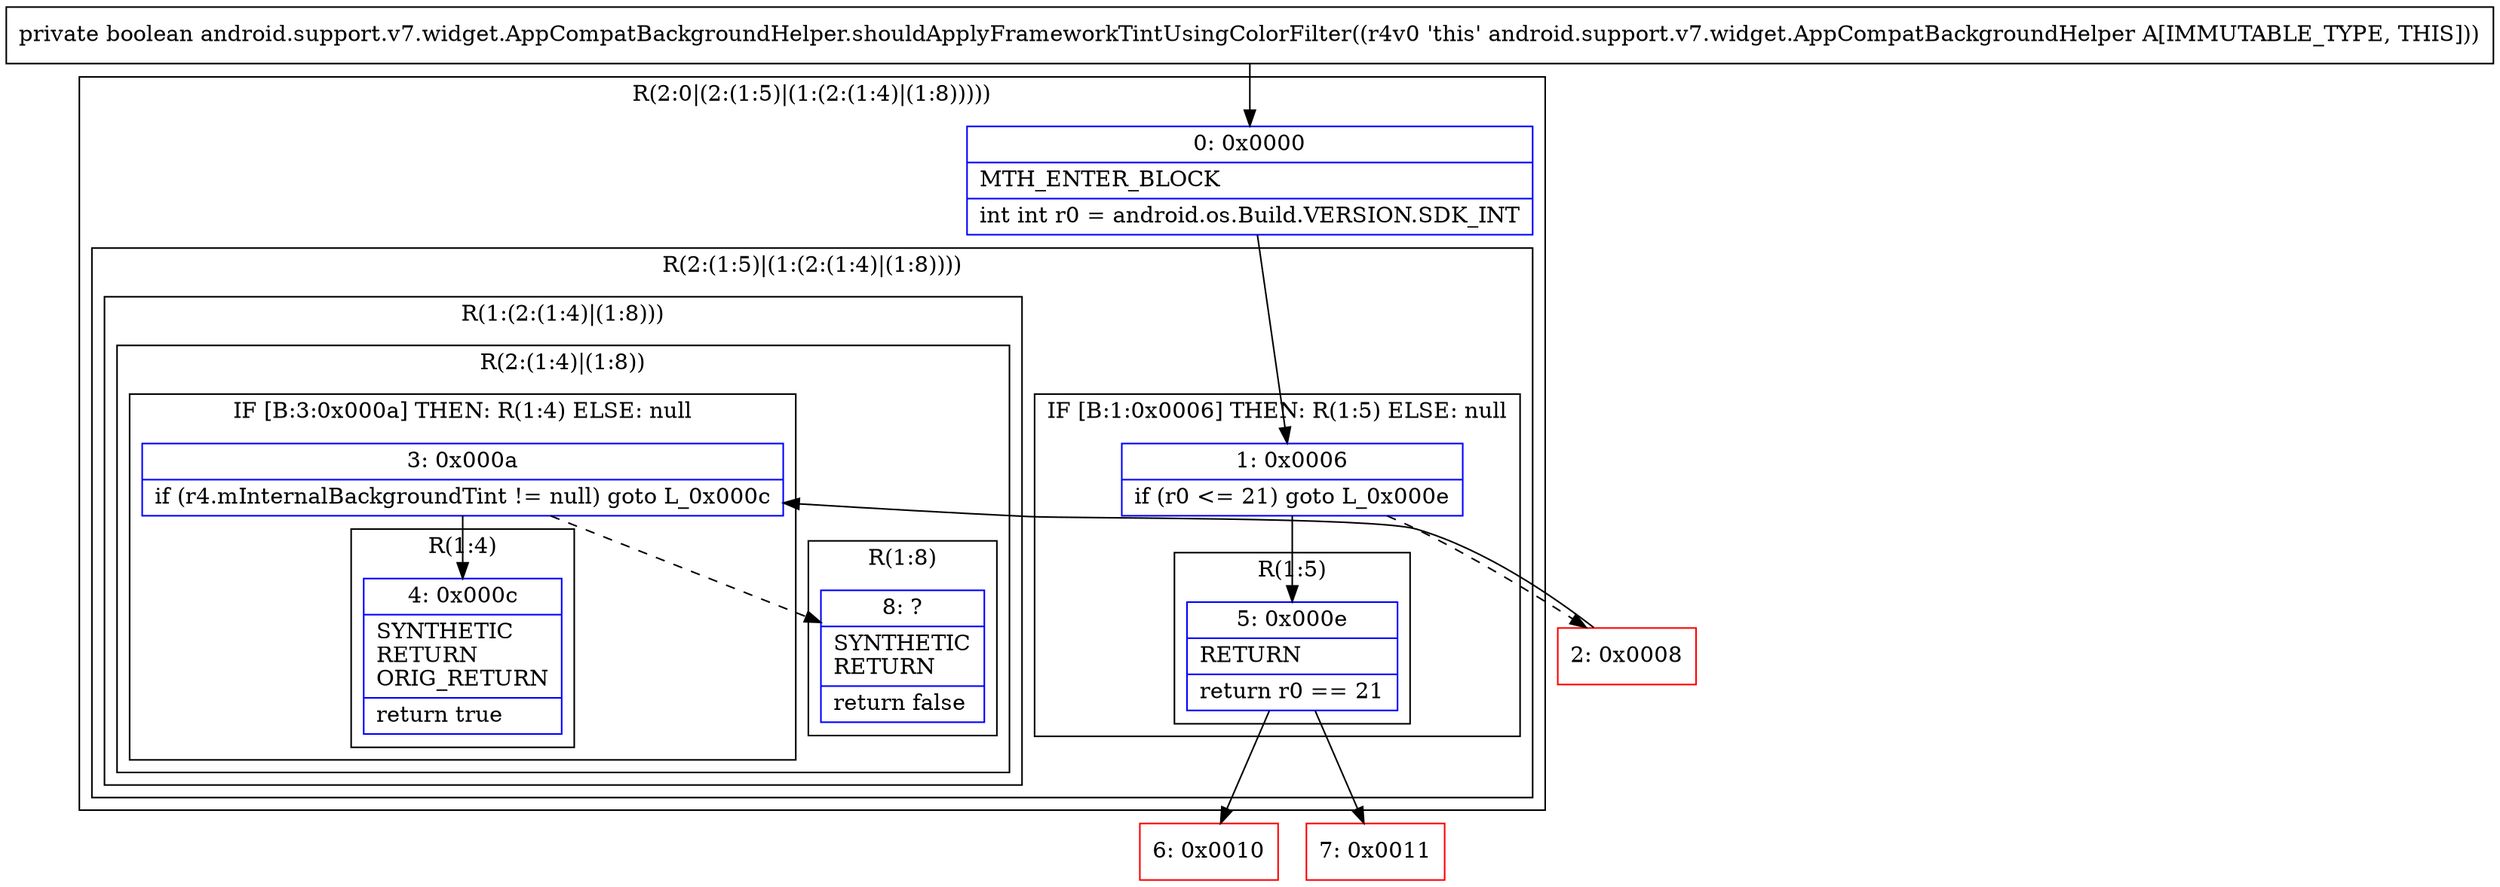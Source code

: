 digraph "CFG forandroid.support.v7.widget.AppCompatBackgroundHelper.shouldApplyFrameworkTintUsingColorFilter()Z" {
subgraph cluster_Region_363565832 {
label = "R(2:0|(2:(1:5)|(1:(2:(1:4)|(1:8)))))";
node [shape=record,color=blue];
Node_0 [shape=record,label="{0\:\ 0x0000|MTH_ENTER_BLOCK\l|int int r0 = android.os.Build.VERSION.SDK_INT\l}"];
subgraph cluster_Region_1995623952 {
label = "R(2:(1:5)|(1:(2:(1:4)|(1:8))))";
node [shape=record,color=blue];
subgraph cluster_IfRegion_1069249693 {
label = "IF [B:1:0x0006] THEN: R(1:5) ELSE: null";
node [shape=record,color=blue];
Node_1 [shape=record,label="{1\:\ 0x0006|if (r0 \<= 21) goto L_0x000e\l}"];
subgraph cluster_Region_1463485673 {
label = "R(1:5)";
node [shape=record,color=blue];
Node_5 [shape=record,label="{5\:\ 0x000e|RETURN\l|return r0 == 21\l}"];
}
}
subgraph cluster_Region_1902948835 {
label = "R(1:(2:(1:4)|(1:8)))";
node [shape=record,color=blue];
subgraph cluster_Region_679563122 {
label = "R(2:(1:4)|(1:8))";
node [shape=record,color=blue];
subgraph cluster_IfRegion_1339132915 {
label = "IF [B:3:0x000a] THEN: R(1:4) ELSE: null";
node [shape=record,color=blue];
Node_3 [shape=record,label="{3\:\ 0x000a|if (r4.mInternalBackgroundTint != null) goto L_0x000c\l}"];
subgraph cluster_Region_791895639 {
label = "R(1:4)";
node [shape=record,color=blue];
Node_4 [shape=record,label="{4\:\ 0x000c|SYNTHETIC\lRETURN\lORIG_RETURN\l|return true\l}"];
}
}
subgraph cluster_Region_1002701307 {
label = "R(1:8)";
node [shape=record,color=blue];
Node_8 [shape=record,label="{8\:\ ?|SYNTHETIC\lRETURN\l|return false\l}"];
}
}
}
}
}
Node_2 [shape=record,color=red,label="{2\:\ 0x0008}"];
Node_6 [shape=record,color=red,label="{6\:\ 0x0010}"];
Node_7 [shape=record,color=red,label="{7\:\ 0x0011}"];
MethodNode[shape=record,label="{private boolean android.support.v7.widget.AppCompatBackgroundHelper.shouldApplyFrameworkTintUsingColorFilter((r4v0 'this' android.support.v7.widget.AppCompatBackgroundHelper A[IMMUTABLE_TYPE, THIS])) }"];
MethodNode -> Node_0;
Node_0 -> Node_1;
Node_1 -> Node_2[style=dashed];
Node_1 -> Node_5;
Node_5 -> Node_6;
Node_5 -> Node_7;
Node_3 -> Node_4;
Node_3 -> Node_8[style=dashed];
Node_2 -> Node_3;
}


